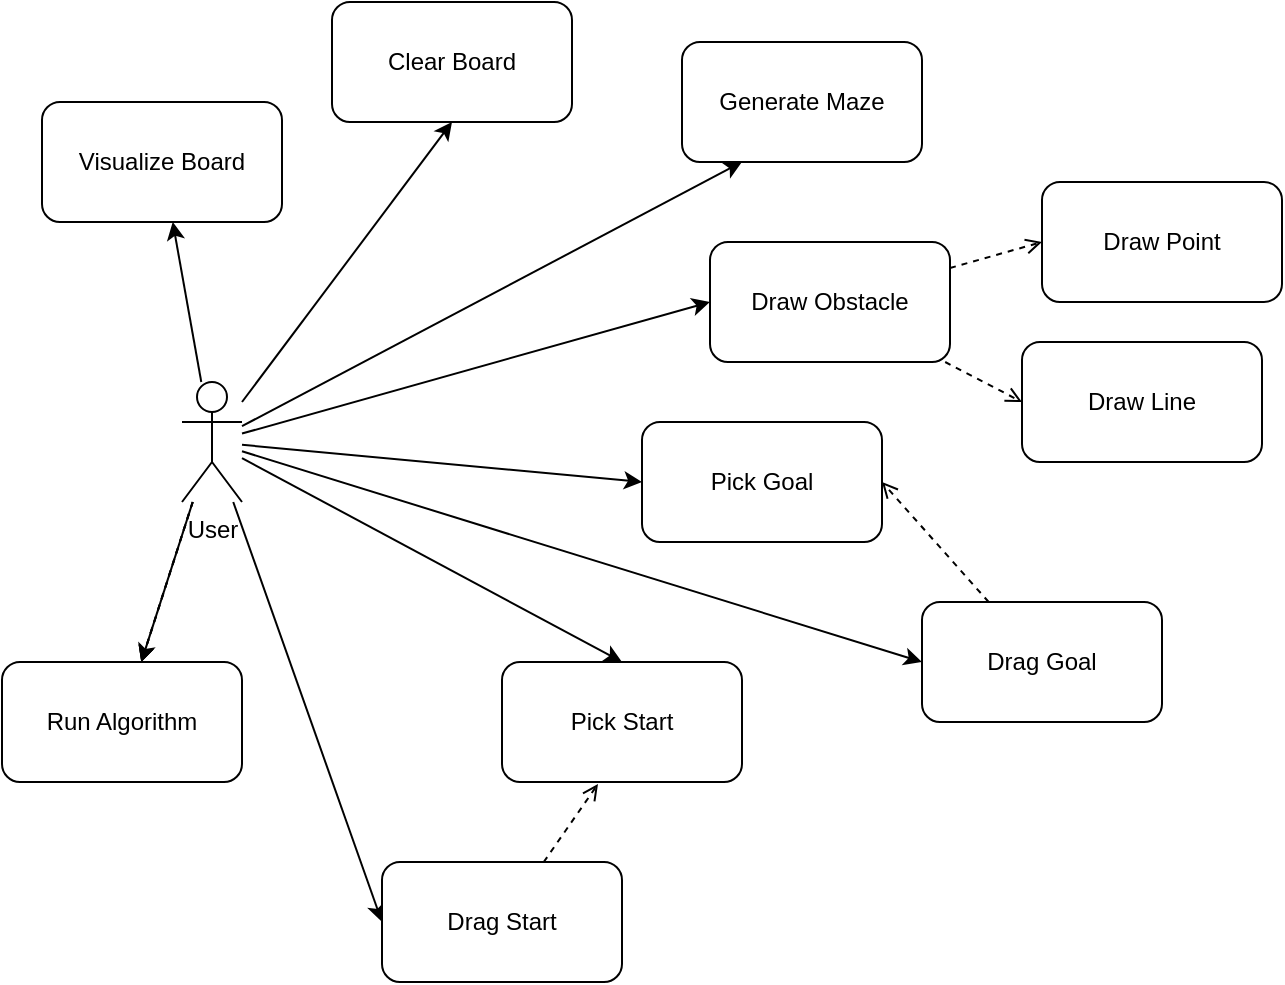 <mxfile version="14.3.1" type="device"><diagram id="zLhATXW00b1AjMMF5oIL" name="Page-1"><mxGraphModel dx="1422" dy="804" grid="1" gridSize="10" guides="1" tooltips="1" connect="1" arrows="1" fold="1" page="1" pageScale="1" pageWidth="827" pageHeight="1169" math="0" shadow="0"><root><mxCell id="0"/><mxCell id="1" parent="0"/><mxCell id="LeHtSTllPFRu8fU3Daj5-17" style="rounded=0;orthogonalLoop=1;jettySize=auto;html=1;" edge="1" parent="1" source="LeHtSTllPFRu8fU3Daj5-1" target="LeHtSTllPFRu8fU3Daj5-2"><mxGeometry relative="1" as="geometry"/></mxCell><mxCell id="LeHtSTllPFRu8fU3Daj5-18" style="edgeStyle=none;rounded=0;orthogonalLoop=1;jettySize=auto;html=1;entryX=0.5;entryY=1;entryDx=0;entryDy=0;" edge="1" parent="1" source="LeHtSTllPFRu8fU3Daj5-1" target="LeHtSTllPFRu8fU3Daj5-3"><mxGeometry relative="1" as="geometry"/></mxCell><mxCell id="LeHtSTllPFRu8fU3Daj5-19" style="edgeStyle=none;rounded=0;orthogonalLoop=1;jettySize=auto;html=1;entryX=0.25;entryY=1;entryDx=0;entryDy=0;" edge="1" parent="1" source="LeHtSTllPFRu8fU3Daj5-1" target="LeHtSTllPFRu8fU3Daj5-4"><mxGeometry relative="1" as="geometry"/></mxCell><mxCell id="LeHtSTllPFRu8fU3Daj5-21" style="edgeStyle=none;rounded=0;orthogonalLoop=1;jettySize=auto;html=1;entryX=0;entryY=0.5;entryDx=0;entryDy=0;" edge="1" parent="1" source="LeHtSTllPFRu8fU3Daj5-1" target="LeHtSTllPFRu8fU3Daj5-7"><mxGeometry relative="1" as="geometry"/></mxCell><mxCell id="LeHtSTllPFRu8fU3Daj5-22" style="edgeStyle=none;rounded=0;orthogonalLoop=1;jettySize=auto;html=1;entryX=0;entryY=0.5;entryDx=0;entryDy=0;" edge="1" parent="1" source="LeHtSTllPFRu8fU3Daj5-1" target="LeHtSTllPFRu8fU3Daj5-8"><mxGeometry relative="1" as="geometry"/></mxCell><mxCell id="LeHtSTllPFRu8fU3Daj5-23" style="edgeStyle=none;rounded=0;orthogonalLoop=1;jettySize=auto;html=1;entryX=0;entryY=0.5;entryDx=0;entryDy=0;" edge="1" parent="1" source="LeHtSTllPFRu8fU3Daj5-1" target="LeHtSTllPFRu8fU3Daj5-10"><mxGeometry relative="1" as="geometry"/></mxCell><mxCell id="LeHtSTllPFRu8fU3Daj5-24" style="edgeStyle=none;rounded=0;orthogonalLoop=1;jettySize=auto;html=1;entryX=0.5;entryY=0;entryDx=0;entryDy=0;" edge="1" parent="1" source="LeHtSTllPFRu8fU3Daj5-1" target="LeHtSTllPFRu8fU3Daj5-9"><mxGeometry relative="1" as="geometry"/></mxCell><mxCell id="LeHtSTllPFRu8fU3Daj5-25" style="edgeStyle=none;rounded=0;orthogonalLoop=1;jettySize=auto;html=1;entryX=0;entryY=0.5;entryDx=0;entryDy=0;" edge="1" parent="1" source="LeHtSTllPFRu8fU3Daj5-1" target="LeHtSTllPFRu8fU3Daj5-11"><mxGeometry relative="1" as="geometry"/></mxCell><mxCell id="LeHtSTllPFRu8fU3Daj5-26" value="" style="edgeStyle=none;rounded=0;orthogonalLoop=1;jettySize=auto;html=1;" edge="1" parent="1" source="LeHtSTllPFRu8fU3Daj5-1" target="LeHtSTllPFRu8fU3Daj5-12"><mxGeometry relative="1" as="geometry"/></mxCell><mxCell id="LeHtSTllPFRu8fU3Daj5-32" value="" style="edgeStyle=none;rounded=0;orthogonalLoop=1;jettySize=auto;html=1;dashed=1;endArrow=open;endFill=0;" edge="1" parent="1" source="LeHtSTllPFRu8fU3Daj5-1" target="LeHtSTllPFRu8fU3Daj5-12"><mxGeometry relative="1" as="geometry"/></mxCell><mxCell id="LeHtSTllPFRu8fU3Daj5-33" value="" style="edgeStyle=none;rounded=0;orthogonalLoop=1;jettySize=auto;html=1;dashed=1;endArrow=open;endFill=0;" edge="1" parent="1" source="LeHtSTllPFRu8fU3Daj5-1" target="LeHtSTllPFRu8fU3Daj5-12"><mxGeometry relative="1" as="geometry"/></mxCell><mxCell id="LeHtSTllPFRu8fU3Daj5-1" value="User" style="shape=umlActor;verticalLabelPosition=bottom;verticalAlign=top;html=1;outlineConnect=0;" vertex="1" parent="1"><mxGeometry x="150" y="280" width="30" height="60" as="geometry"/></mxCell><mxCell id="LeHtSTllPFRu8fU3Daj5-2" value="Visualize Board" style="rounded=1;whiteSpace=wrap;html=1;" vertex="1" parent="1"><mxGeometry x="80" y="140" width="120" height="60" as="geometry"/></mxCell><mxCell id="LeHtSTllPFRu8fU3Daj5-3" value="Clear Board" style="rounded=1;whiteSpace=wrap;html=1;" vertex="1" parent="1"><mxGeometry x="225" y="90" width="120" height="60" as="geometry"/></mxCell><mxCell id="LeHtSTllPFRu8fU3Daj5-4" value="Generate Maze" style="rounded=1;whiteSpace=wrap;html=1;" vertex="1" parent="1"><mxGeometry x="400" y="110" width="120" height="60" as="geometry"/></mxCell><mxCell id="LeHtSTllPFRu8fU3Daj5-28" style="edgeStyle=none;rounded=0;orthogonalLoop=1;jettySize=auto;html=1;entryX=0;entryY=0.5;entryDx=0;entryDy=0;dashed=1;endArrow=open;endFill=0;" edge="1" parent="1" source="LeHtSTllPFRu8fU3Daj5-7" target="LeHtSTllPFRu8fU3Daj5-15"><mxGeometry relative="1" as="geometry"/></mxCell><mxCell id="LeHtSTllPFRu8fU3Daj5-29" style="edgeStyle=none;rounded=0;orthogonalLoop=1;jettySize=auto;html=1;entryX=0;entryY=0.5;entryDx=0;entryDy=0;dashed=1;endArrow=open;endFill=0;" edge="1" parent="1" source="LeHtSTllPFRu8fU3Daj5-7" target="LeHtSTllPFRu8fU3Daj5-16"><mxGeometry relative="1" as="geometry"/></mxCell><mxCell id="LeHtSTllPFRu8fU3Daj5-7" value="Draw Obstacle" style="rounded=1;whiteSpace=wrap;html=1;" vertex="1" parent="1"><mxGeometry x="414" y="210" width="120" height="60" as="geometry"/></mxCell><mxCell id="LeHtSTllPFRu8fU3Daj5-8" value="Pick Goal" style="rounded=1;whiteSpace=wrap;html=1;" vertex="1" parent="1"><mxGeometry x="380" y="300" width="120" height="60" as="geometry"/></mxCell><mxCell id="LeHtSTllPFRu8fU3Daj5-9" value="Pick Start" style="rounded=1;whiteSpace=wrap;html=1;" vertex="1" parent="1"><mxGeometry x="310" y="420" width="120" height="60" as="geometry"/></mxCell><mxCell id="LeHtSTllPFRu8fU3Daj5-30" style="edgeStyle=none;rounded=0;orthogonalLoop=1;jettySize=auto;html=1;entryX=1;entryY=0.5;entryDx=0;entryDy=0;dashed=1;endArrow=open;endFill=0;" edge="1" parent="1" source="LeHtSTllPFRu8fU3Daj5-10" target="LeHtSTllPFRu8fU3Daj5-8"><mxGeometry relative="1" as="geometry"/></mxCell><mxCell id="LeHtSTllPFRu8fU3Daj5-10" value="Drag Goal" style="rounded=1;whiteSpace=wrap;html=1;" vertex="1" parent="1"><mxGeometry x="520" y="390" width="120" height="60" as="geometry"/></mxCell><mxCell id="LeHtSTllPFRu8fU3Daj5-31" style="edgeStyle=none;rounded=0;orthogonalLoop=1;jettySize=auto;html=1;entryX=0.4;entryY=1.017;entryDx=0;entryDy=0;entryPerimeter=0;dashed=1;endArrow=open;endFill=0;" edge="1" parent="1" source="LeHtSTllPFRu8fU3Daj5-11" target="LeHtSTllPFRu8fU3Daj5-9"><mxGeometry relative="1" as="geometry"/></mxCell><mxCell id="LeHtSTllPFRu8fU3Daj5-11" value="Drag Start" style="rounded=1;whiteSpace=wrap;html=1;" vertex="1" parent="1"><mxGeometry x="250" y="520" width="120" height="60" as="geometry"/></mxCell><mxCell id="LeHtSTllPFRu8fU3Daj5-12" value="Run Algorithm" style="rounded=1;whiteSpace=wrap;html=1;" vertex="1" parent="1"><mxGeometry x="60" y="420" width="120" height="60" as="geometry"/></mxCell><mxCell id="LeHtSTllPFRu8fU3Daj5-15" value="Draw Point" style="rounded=1;whiteSpace=wrap;html=1;" vertex="1" parent="1"><mxGeometry x="580" y="180" width="120" height="60" as="geometry"/></mxCell><mxCell id="LeHtSTllPFRu8fU3Daj5-16" value="Draw Line" style="rounded=1;whiteSpace=wrap;html=1;" vertex="1" parent="1"><mxGeometry x="570" y="260" width="120" height="60" as="geometry"/></mxCell></root></mxGraphModel></diagram></mxfile>